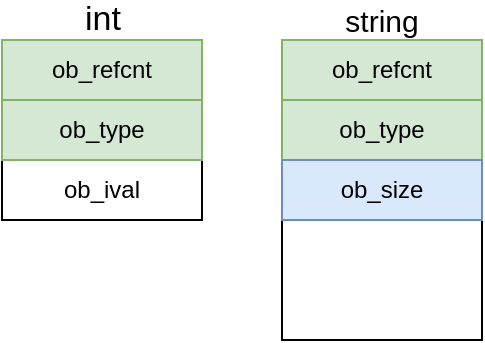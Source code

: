 <mxfile version="13.5.1" type="device" pages="2"><diagram id="rnAe4eSR5HOdV1JbYgCl" name="python对象"><mxGraphModel dx="305" dy="696" grid="1" gridSize="10" guides="1" tooltips="1" connect="1" arrows="1" fold="1" page="1" pageScale="1" pageWidth="827" pageHeight="1169" math="0" shadow="0"><root><mxCell id="0"/><mxCell id="1" parent="0"/><mxCell id="xQ8YFDyRrfo3Ohed8UrF-16" value="" style="group" vertex="1" connectable="0" parent="1"><mxGeometry x="240" y="320" width="100" height="150" as="geometry"/></mxCell><mxCell id="xQ8YFDyRrfo3Ohed8UrF-3" value="" style="group" vertex="1" connectable="0" parent="xQ8YFDyRrfo3Ohed8UrF-16"><mxGeometry width="100" height="60" as="geometry"/></mxCell><mxCell id="xQ8YFDyRrfo3Ohed8UrF-1" value="ob_refcnt" style="rounded=0;whiteSpace=wrap;html=1;fillColor=#d5e8d4;strokeColor=#82b366;" vertex="1" parent="xQ8YFDyRrfo3Ohed8UrF-3"><mxGeometry width="100" height="30" as="geometry"/></mxCell><mxCell id="xQ8YFDyRrfo3Ohed8UrF-2" value="ob_type" style="rounded=0;whiteSpace=wrap;html=1;fillColor=#d5e8d4;strokeColor=#82b366;" vertex="1" parent="xQ8YFDyRrfo3Ohed8UrF-3"><mxGeometry y="30" width="100" height="30" as="geometry"/></mxCell><mxCell id="xQ8YFDyRrfo3Ohed8UrF-13" value="" style="rounded=0;whiteSpace=wrap;html=1;" vertex="1" parent="xQ8YFDyRrfo3Ohed8UrF-16"><mxGeometry y="90" width="100" height="60" as="geometry"/></mxCell><mxCell id="xQ8YFDyRrfo3Ohed8UrF-14" value="ob_size" style="rounded=0;whiteSpace=wrap;html=1;fillColor=#dae8fc;strokeColor=#6c8ebf;" vertex="1" parent="xQ8YFDyRrfo3Ohed8UrF-16"><mxGeometry y="60" width="100" height="30" as="geometry"/></mxCell><mxCell id="xQ8YFDyRrfo3Ohed8UrF-17" value="" style="group" vertex="1" connectable="0" parent="1"><mxGeometry x="100" y="300" width="100" height="110" as="geometry"/></mxCell><mxCell id="xQ8YFDyRrfo3Ohed8UrF-9" value="" style="group" vertex="1" connectable="0" parent="xQ8YFDyRrfo3Ohed8UrF-17"><mxGeometry y="20" width="100" height="90" as="geometry"/></mxCell><mxCell id="xQ8YFDyRrfo3Ohed8UrF-4" value="ob_ival" style="rounded=0;whiteSpace=wrap;html=1;" vertex="1" parent="xQ8YFDyRrfo3Ohed8UrF-9"><mxGeometry y="60" width="100" height="30" as="geometry"/></mxCell><mxCell id="xQ8YFDyRrfo3Ohed8UrF-5" value="" style="group" vertex="1" connectable="0" parent="xQ8YFDyRrfo3Ohed8UrF-9"><mxGeometry width="100" height="60" as="geometry"/></mxCell><mxCell id="xQ8YFDyRrfo3Ohed8UrF-6" value="ob_refcnt" style="rounded=0;whiteSpace=wrap;html=1;fillColor=#d5e8d4;strokeColor=#82b366;" vertex="1" parent="xQ8YFDyRrfo3Ohed8UrF-5"><mxGeometry width="100" height="30" as="geometry"/></mxCell><mxCell id="xQ8YFDyRrfo3Ohed8UrF-7" value="ob_type" style="rounded=0;whiteSpace=wrap;html=1;fillColor=#d5e8d4;strokeColor=#82b366;" vertex="1" parent="xQ8YFDyRrfo3Ohed8UrF-5"><mxGeometry y="30" width="100" height="30" as="geometry"/></mxCell><mxCell id="xQ8YFDyRrfo3Ohed8UrF-12" value="&lt;font style=&quot;font-size: 17px&quot;&gt;int&lt;/font&gt;" style="text;html=1;align=center;verticalAlign=middle;resizable=0;points=[];autosize=1;" vertex="1" parent="xQ8YFDyRrfo3Ohed8UrF-17"><mxGeometry x="30" width="40" height="20" as="geometry"/></mxCell><mxCell id="xQ8YFDyRrfo3Ohed8UrF-18" value="&lt;font style=&quot;font-size: 15px&quot;&gt;string&lt;/font&gt;" style="text;html=1;strokeColor=none;fillColor=none;align=center;verticalAlign=middle;whiteSpace=wrap;rounded=0;" vertex="1" parent="1"><mxGeometry x="270" y="300" width="40" height="20" as="geometry"/></mxCell></root></mxGraphModel></diagram><diagram id="cnBCCbtb5wQoK31epxK4" name="python对象的分类"><mxGraphModel dx="305" dy="696" grid="1" gridSize="10" guides="1" tooltips="1" connect="1" arrows="1" fold="1" page="1" pageScale="1" pageWidth="827" pageHeight="1169" math="0" shadow="0"><root><mxCell id="whsSxLuC9bA2dpCI9yKT-0"/><mxCell id="whsSxLuC9bA2dpCI9yKT-1" parent="whsSxLuC9bA2dpCI9yKT-0"/></root></mxGraphModel></diagram></mxfile>